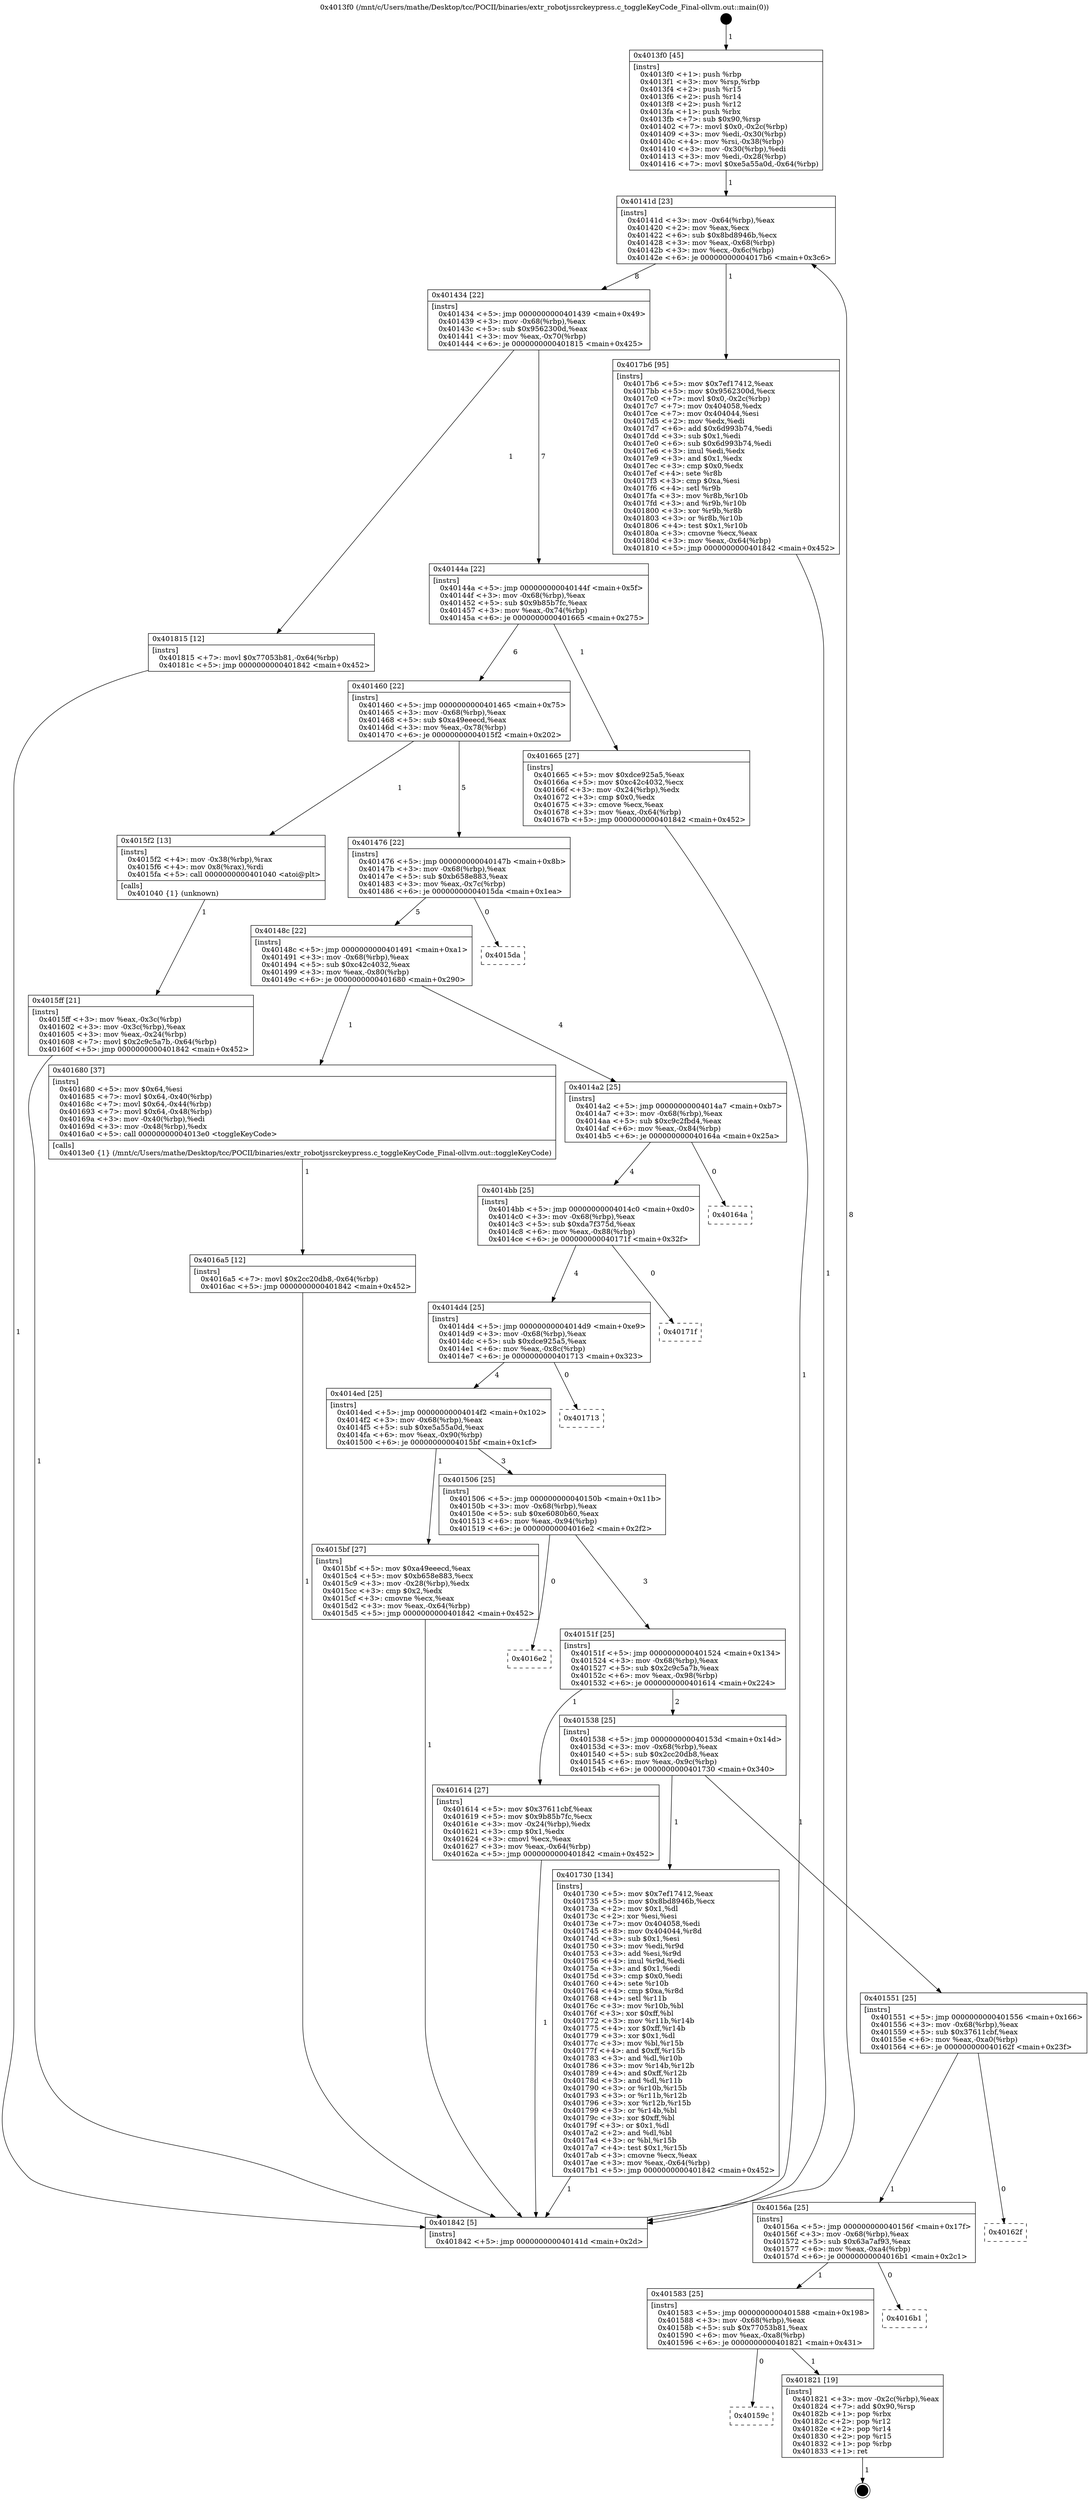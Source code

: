 digraph "0x4013f0" {
  label = "0x4013f0 (/mnt/c/Users/mathe/Desktop/tcc/POCII/binaries/extr_robotjssrckeypress.c_toggleKeyCode_Final-ollvm.out::main(0))"
  labelloc = "t"
  node[shape=record]

  Entry [label="",width=0.3,height=0.3,shape=circle,fillcolor=black,style=filled]
  "0x40141d" [label="{
     0x40141d [23]\l
     | [instrs]\l
     &nbsp;&nbsp;0x40141d \<+3\>: mov -0x64(%rbp),%eax\l
     &nbsp;&nbsp;0x401420 \<+2\>: mov %eax,%ecx\l
     &nbsp;&nbsp;0x401422 \<+6\>: sub $0x8bd8946b,%ecx\l
     &nbsp;&nbsp;0x401428 \<+3\>: mov %eax,-0x68(%rbp)\l
     &nbsp;&nbsp;0x40142b \<+3\>: mov %ecx,-0x6c(%rbp)\l
     &nbsp;&nbsp;0x40142e \<+6\>: je 00000000004017b6 \<main+0x3c6\>\l
  }"]
  "0x4017b6" [label="{
     0x4017b6 [95]\l
     | [instrs]\l
     &nbsp;&nbsp;0x4017b6 \<+5\>: mov $0x7ef17412,%eax\l
     &nbsp;&nbsp;0x4017bb \<+5\>: mov $0x9562300d,%ecx\l
     &nbsp;&nbsp;0x4017c0 \<+7\>: movl $0x0,-0x2c(%rbp)\l
     &nbsp;&nbsp;0x4017c7 \<+7\>: mov 0x404058,%edx\l
     &nbsp;&nbsp;0x4017ce \<+7\>: mov 0x404044,%esi\l
     &nbsp;&nbsp;0x4017d5 \<+2\>: mov %edx,%edi\l
     &nbsp;&nbsp;0x4017d7 \<+6\>: add $0x6d993b74,%edi\l
     &nbsp;&nbsp;0x4017dd \<+3\>: sub $0x1,%edi\l
     &nbsp;&nbsp;0x4017e0 \<+6\>: sub $0x6d993b74,%edi\l
     &nbsp;&nbsp;0x4017e6 \<+3\>: imul %edi,%edx\l
     &nbsp;&nbsp;0x4017e9 \<+3\>: and $0x1,%edx\l
     &nbsp;&nbsp;0x4017ec \<+3\>: cmp $0x0,%edx\l
     &nbsp;&nbsp;0x4017ef \<+4\>: sete %r8b\l
     &nbsp;&nbsp;0x4017f3 \<+3\>: cmp $0xa,%esi\l
     &nbsp;&nbsp;0x4017f6 \<+4\>: setl %r9b\l
     &nbsp;&nbsp;0x4017fa \<+3\>: mov %r8b,%r10b\l
     &nbsp;&nbsp;0x4017fd \<+3\>: and %r9b,%r10b\l
     &nbsp;&nbsp;0x401800 \<+3\>: xor %r9b,%r8b\l
     &nbsp;&nbsp;0x401803 \<+3\>: or %r8b,%r10b\l
     &nbsp;&nbsp;0x401806 \<+4\>: test $0x1,%r10b\l
     &nbsp;&nbsp;0x40180a \<+3\>: cmovne %ecx,%eax\l
     &nbsp;&nbsp;0x40180d \<+3\>: mov %eax,-0x64(%rbp)\l
     &nbsp;&nbsp;0x401810 \<+5\>: jmp 0000000000401842 \<main+0x452\>\l
  }"]
  "0x401434" [label="{
     0x401434 [22]\l
     | [instrs]\l
     &nbsp;&nbsp;0x401434 \<+5\>: jmp 0000000000401439 \<main+0x49\>\l
     &nbsp;&nbsp;0x401439 \<+3\>: mov -0x68(%rbp),%eax\l
     &nbsp;&nbsp;0x40143c \<+5\>: sub $0x9562300d,%eax\l
     &nbsp;&nbsp;0x401441 \<+3\>: mov %eax,-0x70(%rbp)\l
     &nbsp;&nbsp;0x401444 \<+6\>: je 0000000000401815 \<main+0x425\>\l
  }"]
  Exit [label="",width=0.3,height=0.3,shape=circle,fillcolor=black,style=filled,peripheries=2]
  "0x401815" [label="{
     0x401815 [12]\l
     | [instrs]\l
     &nbsp;&nbsp;0x401815 \<+7\>: movl $0x77053b81,-0x64(%rbp)\l
     &nbsp;&nbsp;0x40181c \<+5\>: jmp 0000000000401842 \<main+0x452\>\l
  }"]
  "0x40144a" [label="{
     0x40144a [22]\l
     | [instrs]\l
     &nbsp;&nbsp;0x40144a \<+5\>: jmp 000000000040144f \<main+0x5f\>\l
     &nbsp;&nbsp;0x40144f \<+3\>: mov -0x68(%rbp),%eax\l
     &nbsp;&nbsp;0x401452 \<+5\>: sub $0x9b85b7fc,%eax\l
     &nbsp;&nbsp;0x401457 \<+3\>: mov %eax,-0x74(%rbp)\l
     &nbsp;&nbsp;0x40145a \<+6\>: je 0000000000401665 \<main+0x275\>\l
  }"]
  "0x40159c" [label="{
     0x40159c\l
  }", style=dashed]
  "0x401665" [label="{
     0x401665 [27]\l
     | [instrs]\l
     &nbsp;&nbsp;0x401665 \<+5\>: mov $0xdce925a5,%eax\l
     &nbsp;&nbsp;0x40166a \<+5\>: mov $0xc42c4032,%ecx\l
     &nbsp;&nbsp;0x40166f \<+3\>: mov -0x24(%rbp),%edx\l
     &nbsp;&nbsp;0x401672 \<+3\>: cmp $0x0,%edx\l
     &nbsp;&nbsp;0x401675 \<+3\>: cmove %ecx,%eax\l
     &nbsp;&nbsp;0x401678 \<+3\>: mov %eax,-0x64(%rbp)\l
     &nbsp;&nbsp;0x40167b \<+5\>: jmp 0000000000401842 \<main+0x452\>\l
  }"]
  "0x401460" [label="{
     0x401460 [22]\l
     | [instrs]\l
     &nbsp;&nbsp;0x401460 \<+5\>: jmp 0000000000401465 \<main+0x75\>\l
     &nbsp;&nbsp;0x401465 \<+3\>: mov -0x68(%rbp),%eax\l
     &nbsp;&nbsp;0x401468 \<+5\>: sub $0xa49eeecd,%eax\l
     &nbsp;&nbsp;0x40146d \<+3\>: mov %eax,-0x78(%rbp)\l
     &nbsp;&nbsp;0x401470 \<+6\>: je 00000000004015f2 \<main+0x202\>\l
  }"]
  "0x401821" [label="{
     0x401821 [19]\l
     | [instrs]\l
     &nbsp;&nbsp;0x401821 \<+3\>: mov -0x2c(%rbp),%eax\l
     &nbsp;&nbsp;0x401824 \<+7\>: add $0x90,%rsp\l
     &nbsp;&nbsp;0x40182b \<+1\>: pop %rbx\l
     &nbsp;&nbsp;0x40182c \<+2\>: pop %r12\l
     &nbsp;&nbsp;0x40182e \<+2\>: pop %r14\l
     &nbsp;&nbsp;0x401830 \<+2\>: pop %r15\l
     &nbsp;&nbsp;0x401832 \<+1\>: pop %rbp\l
     &nbsp;&nbsp;0x401833 \<+1\>: ret\l
  }"]
  "0x4015f2" [label="{
     0x4015f2 [13]\l
     | [instrs]\l
     &nbsp;&nbsp;0x4015f2 \<+4\>: mov -0x38(%rbp),%rax\l
     &nbsp;&nbsp;0x4015f6 \<+4\>: mov 0x8(%rax),%rdi\l
     &nbsp;&nbsp;0x4015fa \<+5\>: call 0000000000401040 \<atoi@plt\>\l
     | [calls]\l
     &nbsp;&nbsp;0x401040 \{1\} (unknown)\l
  }"]
  "0x401476" [label="{
     0x401476 [22]\l
     | [instrs]\l
     &nbsp;&nbsp;0x401476 \<+5\>: jmp 000000000040147b \<main+0x8b\>\l
     &nbsp;&nbsp;0x40147b \<+3\>: mov -0x68(%rbp),%eax\l
     &nbsp;&nbsp;0x40147e \<+5\>: sub $0xb658e883,%eax\l
     &nbsp;&nbsp;0x401483 \<+3\>: mov %eax,-0x7c(%rbp)\l
     &nbsp;&nbsp;0x401486 \<+6\>: je 00000000004015da \<main+0x1ea\>\l
  }"]
  "0x401583" [label="{
     0x401583 [25]\l
     | [instrs]\l
     &nbsp;&nbsp;0x401583 \<+5\>: jmp 0000000000401588 \<main+0x198\>\l
     &nbsp;&nbsp;0x401588 \<+3\>: mov -0x68(%rbp),%eax\l
     &nbsp;&nbsp;0x40158b \<+5\>: sub $0x77053b81,%eax\l
     &nbsp;&nbsp;0x401590 \<+6\>: mov %eax,-0xa8(%rbp)\l
     &nbsp;&nbsp;0x401596 \<+6\>: je 0000000000401821 \<main+0x431\>\l
  }"]
  "0x4015da" [label="{
     0x4015da\l
  }", style=dashed]
  "0x40148c" [label="{
     0x40148c [22]\l
     | [instrs]\l
     &nbsp;&nbsp;0x40148c \<+5\>: jmp 0000000000401491 \<main+0xa1\>\l
     &nbsp;&nbsp;0x401491 \<+3\>: mov -0x68(%rbp),%eax\l
     &nbsp;&nbsp;0x401494 \<+5\>: sub $0xc42c4032,%eax\l
     &nbsp;&nbsp;0x401499 \<+3\>: mov %eax,-0x80(%rbp)\l
     &nbsp;&nbsp;0x40149c \<+6\>: je 0000000000401680 \<main+0x290\>\l
  }"]
  "0x4016b1" [label="{
     0x4016b1\l
  }", style=dashed]
  "0x401680" [label="{
     0x401680 [37]\l
     | [instrs]\l
     &nbsp;&nbsp;0x401680 \<+5\>: mov $0x64,%esi\l
     &nbsp;&nbsp;0x401685 \<+7\>: movl $0x64,-0x40(%rbp)\l
     &nbsp;&nbsp;0x40168c \<+7\>: movl $0x64,-0x44(%rbp)\l
     &nbsp;&nbsp;0x401693 \<+7\>: movl $0x64,-0x48(%rbp)\l
     &nbsp;&nbsp;0x40169a \<+3\>: mov -0x40(%rbp),%edi\l
     &nbsp;&nbsp;0x40169d \<+3\>: mov -0x48(%rbp),%edx\l
     &nbsp;&nbsp;0x4016a0 \<+5\>: call 00000000004013e0 \<toggleKeyCode\>\l
     | [calls]\l
     &nbsp;&nbsp;0x4013e0 \{1\} (/mnt/c/Users/mathe/Desktop/tcc/POCII/binaries/extr_robotjssrckeypress.c_toggleKeyCode_Final-ollvm.out::toggleKeyCode)\l
  }"]
  "0x4014a2" [label="{
     0x4014a2 [25]\l
     | [instrs]\l
     &nbsp;&nbsp;0x4014a2 \<+5\>: jmp 00000000004014a7 \<main+0xb7\>\l
     &nbsp;&nbsp;0x4014a7 \<+3\>: mov -0x68(%rbp),%eax\l
     &nbsp;&nbsp;0x4014aa \<+5\>: sub $0xc9c2fbd4,%eax\l
     &nbsp;&nbsp;0x4014af \<+6\>: mov %eax,-0x84(%rbp)\l
     &nbsp;&nbsp;0x4014b5 \<+6\>: je 000000000040164a \<main+0x25a\>\l
  }"]
  "0x40156a" [label="{
     0x40156a [25]\l
     | [instrs]\l
     &nbsp;&nbsp;0x40156a \<+5\>: jmp 000000000040156f \<main+0x17f\>\l
     &nbsp;&nbsp;0x40156f \<+3\>: mov -0x68(%rbp),%eax\l
     &nbsp;&nbsp;0x401572 \<+5\>: sub $0x63a7af93,%eax\l
     &nbsp;&nbsp;0x401577 \<+6\>: mov %eax,-0xa4(%rbp)\l
     &nbsp;&nbsp;0x40157d \<+6\>: je 00000000004016b1 \<main+0x2c1\>\l
  }"]
  "0x40164a" [label="{
     0x40164a\l
  }", style=dashed]
  "0x4014bb" [label="{
     0x4014bb [25]\l
     | [instrs]\l
     &nbsp;&nbsp;0x4014bb \<+5\>: jmp 00000000004014c0 \<main+0xd0\>\l
     &nbsp;&nbsp;0x4014c0 \<+3\>: mov -0x68(%rbp),%eax\l
     &nbsp;&nbsp;0x4014c3 \<+5\>: sub $0xda7f375d,%eax\l
     &nbsp;&nbsp;0x4014c8 \<+6\>: mov %eax,-0x88(%rbp)\l
     &nbsp;&nbsp;0x4014ce \<+6\>: je 000000000040171f \<main+0x32f\>\l
  }"]
  "0x40162f" [label="{
     0x40162f\l
  }", style=dashed]
  "0x40171f" [label="{
     0x40171f\l
  }", style=dashed]
  "0x4014d4" [label="{
     0x4014d4 [25]\l
     | [instrs]\l
     &nbsp;&nbsp;0x4014d4 \<+5\>: jmp 00000000004014d9 \<main+0xe9\>\l
     &nbsp;&nbsp;0x4014d9 \<+3\>: mov -0x68(%rbp),%eax\l
     &nbsp;&nbsp;0x4014dc \<+5\>: sub $0xdce925a5,%eax\l
     &nbsp;&nbsp;0x4014e1 \<+6\>: mov %eax,-0x8c(%rbp)\l
     &nbsp;&nbsp;0x4014e7 \<+6\>: je 0000000000401713 \<main+0x323\>\l
  }"]
  "0x401551" [label="{
     0x401551 [25]\l
     | [instrs]\l
     &nbsp;&nbsp;0x401551 \<+5\>: jmp 0000000000401556 \<main+0x166\>\l
     &nbsp;&nbsp;0x401556 \<+3\>: mov -0x68(%rbp),%eax\l
     &nbsp;&nbsp;0x401559 \<+5\>: sub $0x37611cbf,%eax\l
     &nbsp;&nbsp;0x40155e \<+6\>: mov %eax,-0xa0(%rbp)\l
     &nbsp;&nbsp;0x401564 \<+6\>: je 000000000040162f \<main+0x23f\>\l
  }"]
  "0x401713" [label="{
     0x401713\l
  }", style=dashed]
  "0x4014ed" [label="{
     0x4014ed [25]\l
     | [instrs]\l
     &nbsp;&nbsp;0x4014ed \<+5\>: jmp 00000000004014f2 \<main+0x102\>\l
     &nbsp;&nbsp;0x4014f2 \<+3\>: mov -0x68(%rbp),%eax\l
     &nbsp;&nbsp;0x4014f5 \<+5\>: sub $0xe5a55a0d,%eax\l
     &nbsp;&nbsp;0x4014fa \<+6\>: mov %eax,-0x90(%rbp)\l
     &nbsp;&nbsp;0x401500 \<+6\>: je 00000000004015bf \<main+0x1cf\>\l
  }"]
  "0x401730" [label="{
     0x401730 [134]\l
     | [instrs]\l
     &nbsp;&nbsp;0x401730 \<+5\>: mov $0x7ef17412,%eax\l
     &nbsp;&nbsp;0x401735 \<+5\>: mov $0x8bd8946b,%ecx\l
     &nbsp;&nbsp;0x40173a \<+2\>: mov $0x1,%dl\l
     &nbsp;&nbsp;0x40173c \<+2\>: xor %esi,%esi\l
     &nbsp;&nbsp;0x40173e \<+7\>: mov 0x404058,%edi\l
     &nbsp;&nbsp;0x401745 \<+8\>: mov 0x404044,%r8d\l
     &nbsp;&nbsp;0x40174d \<+3\>: sub $0x1,%esi\l
     &nbsp;&nbsp;0x401750 \<+3\>: mov %edi,%r9d\l
     &nbsp;&nbsp;0x401753 \<+3\>: add %esi,%r9d\l
     &nbsp;&nbsp;0x401756 \<+4\>: imul %r9d,%edi\l
     &nbsp;&nbsp;0x40175a \<+3\>: and $0x1,%edi\l
     &nbsp;&nbsp;0x40175d \<+3\>: cmp $0x0,%edi\l
     &nbsp;&nbsp;0x401760 \<+4\>: sete %r10b\l
     &nbsp;&nbsp;0x401764 \<+4\>: cmp $0xa,%r8d\l
     &nbsp;&nbsp;0x401768 \<+4\>: setl %r11b\l
     &nbsp;&nbsp;0x40176c \<+3\>: mov %r10b,%bl\l
     &nbsp;&nbsp;0x40176f \<+3\>: xor $0xff,%bl\l
     &nbsp;&nbsp;0x401772 \<+3\>: mov %r11b,%r14b\l
     &nbsp;&nbsp;0x401775 \<+4\>: xor $0xff,%r14b\l
     &nbsp;&nbsp;0x401779 \<+3\>: xor $0x1,%dl\l
     &nbsp;&nbsp;0x40177c \<+3\>: mov %bl,%r15b\l
     &nbsp;&nbsp;0x40177f \<+4\>: and $0xff,%r15b\l
     &nbsp;&nbsp;0x401783 \<+3\>: and %dl,%r10b\l
     &nbsp;&nbsp;0x401786 \<+3\>: mov %r14b,%r12b\l
     &nbsp;&nbsp;0x401789 \<+4\>: and $0xff,%r12b\l
     &nbsp;&nbsp;0x40178d \<+3\>: and %dl,%r11b\l
     &nbsp;&nbsp;0x401790 \<+3\>: or %r10b,%r15b\l
     &nbsp;&nbsp;0x401793 \<+3\>: or %r11b,%r12b\l
     &nbsp;&nbsp;0x401796 \<+3\>: xor %r12b,%r15b\l
     &nbsp;&nbsp;0x401799 \<+3\>: or %r14b,%bl\l
     &nbsp;&nbsp;0x40179c \<+3\>: xor $0xff,%bl\l
     &nbsp;&nbsp;0x40179f \<+3\>: or $0x1,%dl\l
     &nbsp;&nbsp;0x4017a2 \<+2\>: and %dl,%bl\l
     &nbsp;&nbsp;0x4017a4 \<+3\>: or %bl,%r15b\l
     &nbsp;&nbsp;0x4017a7 \<+4\>: test $0x1,%r15b\l
     &nbsp;&nbsp;0x4017ab \<+3\>: cmovne %ecx,%eax\l
     &nbsp;&nbsp;0x4017ae \<+3\>: mov %eax,-0x64(%rbp)\l
     &nbsp;&nbsp;0x4017b1 \<+5\>: jmp 0000000000401842 \<main+0x452\>\l
  }"]
  "0x4015bf" [label="{
     0x4015bf [27]\l
     | [instrs]\l
     &nbsp;&nbsp;0x4015bf \<+5\>: mov $0xa49eeecd,%eax\l
     &nbsp;&nbsp;0x4015c4 \<+5\>: mov $0xb658e883,%ecx\l
     &nbsp;&nbsp;0x4015c9 \<+3\>: mov -0x28(%rbp),%edx\l
     &nbsp;&nbsp;0x4015cc \<+3\>: cmp $0x2,%edx\l
     &nbsp;&nbsp;0x4015cf \<+3\>: cmovne %ecx,%eax\l
     &nbsp;&nbsp;0x4015d2 \<+3\>: mov %eax,-0x64(%rbp)\l
     &nbsp;&nbsp;0x4015d5 \<+5\>: jmp 0000000000401842 \<main+0x452\>\l
  }"]
  "0x401506" [label="{
     0x401506 [25]\l
     | [instrs]\l
     &nbsp;&nbsp;0x401506 \<+5\>: jmp 000000000040150b \<main+0x11b\>\l
     &nbsp;&nbsp;0x40150b \<+3\>: mov -0x68(%rbp),%eax\l
     &nbsp;&nbsp;0x40150e \<+5\>: sub $0xe6080b60,%eax\l
     &nbsp;&nbsp;0x401513 \<+6\>: mov %eax,-0x94(%rbp)\l
     &nbsp;&nbsp;0x401519 \<+6\>: je 00000000004016e2 \<main+0x2f2\>\l
  }"]
  "0x401842" [label="{
     0x401842 [5]\l
     | [instrs]\l
     &nbsp;&nbsp;0x401842 \<+5\>: jmp 000000000040141d \<main+0x2d\>\l
  }"]
  "0x4013f0" [label="{
     0x4013f0 [45]\l
     | [instrs]\l
     &nbsp;&nbsp;0x4013f0 \<+1\>: push %rbp\l
     &nbsp;&nbsp;0x4013f1 \<+3\>: mov %rsp,%rbp\l
     &nbsp;&nbsp;0x4013f4 \<+2\>: push %r15\l
     &nbsp;&nbsp;0x4013f6 \<+2\>: push %r14\l
     &nbsp;&nbsp;0x4013f8 \<+2\>: push %r12\l
     &nbsp;&nbsp;0x4013fa \<+1\>: push %rbx\l
     &nbsp;&nbsp;0x4013fb \<+7\>: sub $0x90,%rsp\l
     &nbsp;&nbsp;0x401402 \<+7\>: movl $0x0,-0x2c(%rbp)\l
     &nbsp;&nbsp;0x401409 \<+3\>: mov %edi,-0x30(%rbp)\l
     &nbsp;&nbsp;0x40140c \<+4\>: mov %rsi,-0x38(%rbp)\l
     &nbsp;&nbsp;0x401410 \<+3\>: mov -0x30(%rbp),%edi\l
     &nbsp;&nbsp;0x401413 \<+3\>: mov %edi,-0x28(%rbp)\l
     &nbsp;&nbsp;0x401416 \<+7\>: movl $0xe5a55a0d,-0x64(%rbp)\l
  }"]
  "0x4015ff" [label="{
     0x4015ff [21]\l
     | [instrs]\l
     &nbsp;&nbsp;0x4015ff \<+3\>: mov %eax,-0x3c(%rbp)\l
     &nbsp;&nbsp;0x401602 \<+3\>: mov -0x3c(%rbp),%eax\l
     &nbsp;&nbsp;0x401605 \<+3\>: mov %eax,-0x24(%rbp)\l
     &nbsp;&nbsp;0x401608 \<+7\>: movl $0x2c9c5a7b,-0x64(%rbp)\l
     &nbsp;&nbsp;0x40160f \<+5\>: jmp 0000000000401842 \<main+0x452\>\l
  }"]
  "0x4016a5" [label="{
     0x4016a5 [12]\l
     | [instrs]\l
     &nbsp;&nbsp;0x4016a5 \<+7\>: movl $0x2cc20db8,-0x64(%rbp)\l
     &nbsp;&nbsp;0x4016ac \<+5\>: jmp 0000000000401842 \<main+0x452\>\l
  }"]
  "0x4016e2" [label="{
     0x4016e2\l
  }", style=dashed]
  "0x40151f" [label="{
     0x40151f [25]\l
     | [instrs]\l
     &nbsp;&nbsp;0x40151f \<+5\>: jmp 0000000000401524 \<main+0x134\>\l
     &nbsp;&nbsp;0x401524 \<+3\>: mov -0x68(%rbp),%eax\l
     &nbsp;&nbsp;0x401527 \<+5\>: sub $0x2c9c5a7b,%eax\l
     &nbsp;&nbsp;0x40152c \<+6\>: mov %eax,-0x98(%rbp)\l
     &nbsp;&nbsp;0x401532 \<+6\>: je 0000000000401614 \<main+0x224\>\l
  }"]
  "0x401538" [label="{
     0x401538 [25]\l
     | [instrs]\l
     &nbsp;&nbsp;0x401538 \<+5\>: jmp 000000000040153d \<main+0x14d\>\l
     &nbsp;&nbsp;0x40153d \<+3\>: mov -0x68(%rbp),%eax\l
     &nbsp;&nbsp;0x401540 \<+5\>: sub $0x2cc20db8,%eax\l
     &nbsp;&nbsp;0x401545 \<+6\>: mov %eax,-0x9c(%rbp)\l
     &nbsp;&nbsp;0x40154b \<+6\>: je 0000000000401730 \<main+0x340\>\l
  }"]
  "0x401614" [label="{
     0x401614 [27]\l
     | [instrs]\l
     &nbsp;&nbsp;0x401614 \<+5\>: mov $0x37611cbf,%eax\l
     &nbsp;&nbsp;0x401619 \<+5\>: mov $0x9b85b7fc,%ecx\l
     &nbsp;&nbsp;0x40161e \<+3\>: mov -0x24(%rbp),%edx\l
     &nbsp;&nbsp;0x401621 \<+3\>: cmp $0x1,%edx\l
     &nbsp;&nbsp;0x401624 \<+3\>: cmovl %ecx,%eax\l
     &nbsp;&nbsp;0x401627 \<+3\>: mov %eax,-0x64(%rbp)\l
     &nbsp;&nbsp;0x40162a \<+5\>: jmp 0000000000401842 \<main+0x452\>\l
  }"]
  Entry -> "0x4013f0" [label=" 1"]
  "0x40141d" -> "0x4017b6" [label=" 1"]
  "0x40141d" -> "0x401434" [label=" 8"]
  "0x401821" -> Exit [label=" 1"]
  "0x401434" -> "0x401815" [label=" 1"]
  "0x401434" -> "0x40144a" [label=" 7"]
  "0x401583" -> "0x40159c" [label=" 0"]
  "0x40144a" -> "0x401665" [label=" 1"]
  "0x40144a" -> "0x401460" [label=" 6"]
  "0x401583" -> "0x401821" [label=" 1"]
  "0x401460" -> "0x4015f2" [label=" 1"]
  "0x401460" -> "0x401476" [label=" 5"]
  "0x40156a" -> "0x401583" [label=" 1"]
  "0x401476" -> "0x4015da" [label=" 0"]
  "0x401476" -> "0x40148c" [label=" 5"]
  "0x40156a" -> "0x4016b1" [label=" 0"]
  "0x40148c" -> "0x401680" [label=" 1"]
  "0x40148c" -> "0x4014a2" [label=" 4"]
  "0x401551" -> "0x40156a" [label=" 1"]
  "0x4014a2" -> "0x40164a" [label=" 0"]
  "0x4014a2" -> "0x4014bb" [label=" 4"]
  "0x401551" -> "0x40162f" [label=" 0"]
  "0x4014bb" -> "0x40171f" [label=" 0"]
  "0x4014bb" -> "0x4014d4" [label=" 4"]
  "0x401815" -> "0x401842" [label=" 1"]
  "0x4014d4" -> "0x401713" [label=" 0"]
  "0x4014d4" -> "0x4014ed" [label=" 4"]
  "0x4017b6" -> "0x401842" [label=" 1"]
  "0x4014ed" -> "0x4015bf" [label=" 1"]
  "0x4014ed" -> "0x401506" [label=" 3"]
  "0x4015bf" -> "0x401842" [label=" 1"]
  "0x4013f0" -> "0x40141d" [label=" 1"]
  "0x401842" -> "0x40141d" [label=" 8"]
  "0x4015f2" -> "0x4015ff" [label=" 1"]
  "0x4015ff" -> "0x401842" [label=" 1"]
  "0x401730" -> "0x401842" [label=" 1"]
  "0x401506" -> "0x4016e2" [label=" 0"]
  "0x401506" -> "0x40151f" [label=" 3"]
  "0x401538" -> "0x401730" [label=" 1"]
  "0x40151f" -> "0x401614" [label=" 1"]
  "0x40151f" -> "0x401538" [label=" 2"]
  "0x401614" -> "0x401842" [label=" 1"]
  "0x401665" -> "0x401842" [label=" 1"]
  "0x401680" -> "0x4016a5" [label=" 1"]
  "0x4016a5" -> "0x401842" [label=" 1"]
  "0x401538" -> "0x401551" [label=" 1"]
}
